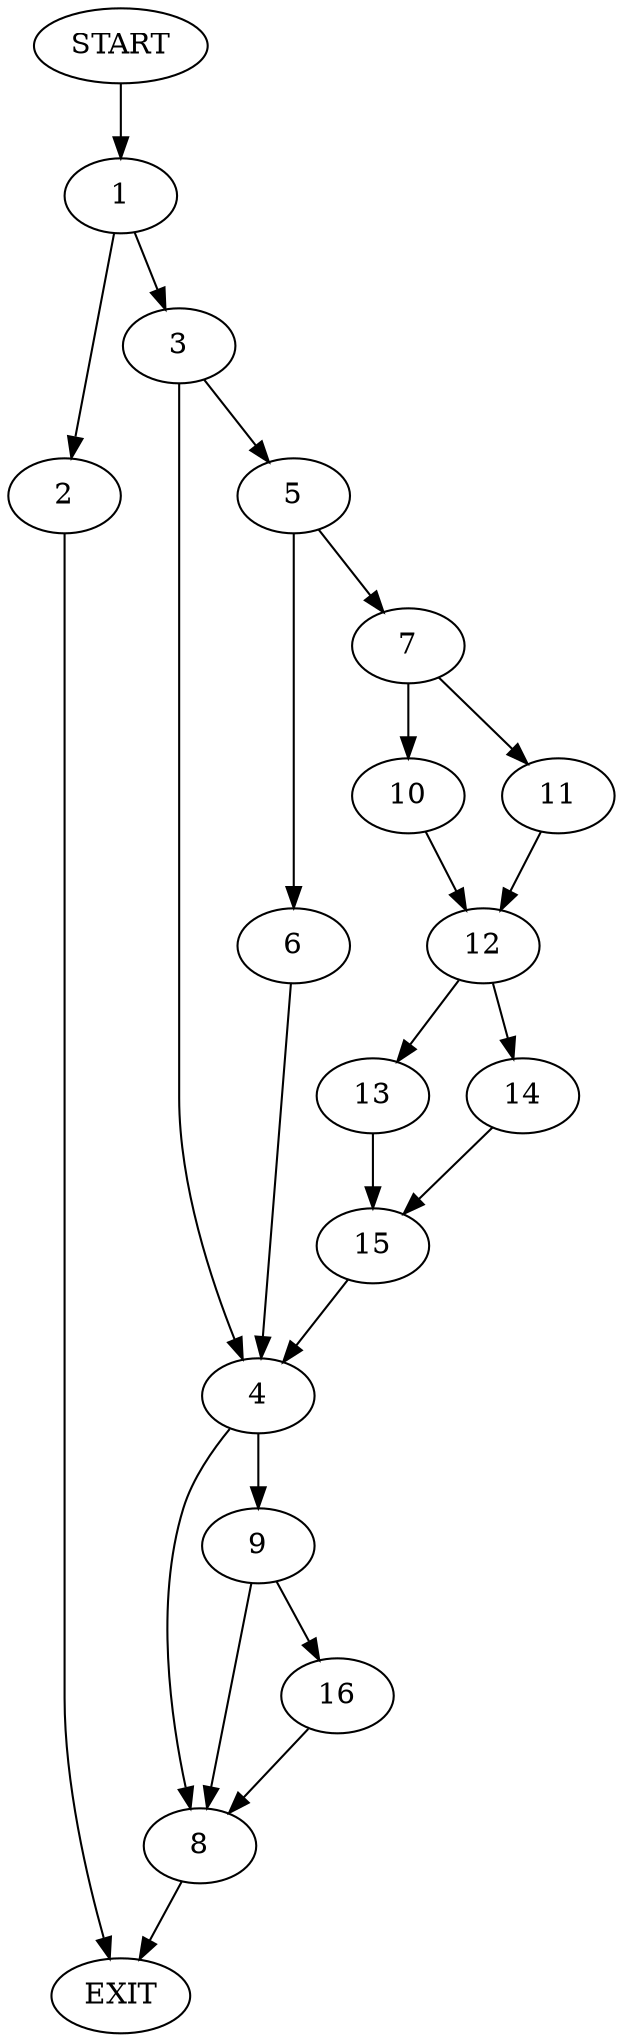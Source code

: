 digraph {
0 [label="START"]
17 [label="EXIT"]
0 -> 1
1 -> 2
1 -> 3
3 -> 4
3 -> 5
2 -> 17
5 -> 6
5 -> 7
4 -> 8
4 -> 9
6 -> 4
7 -> 10
7 -> 11
10 -> 12
11 -> 12
12 -> 13
12 -> 14
14 -> 15
13 -> 15
15 -> 4
8 -> 17
9 -> 8
9 -> 16
16 -> 8
}
